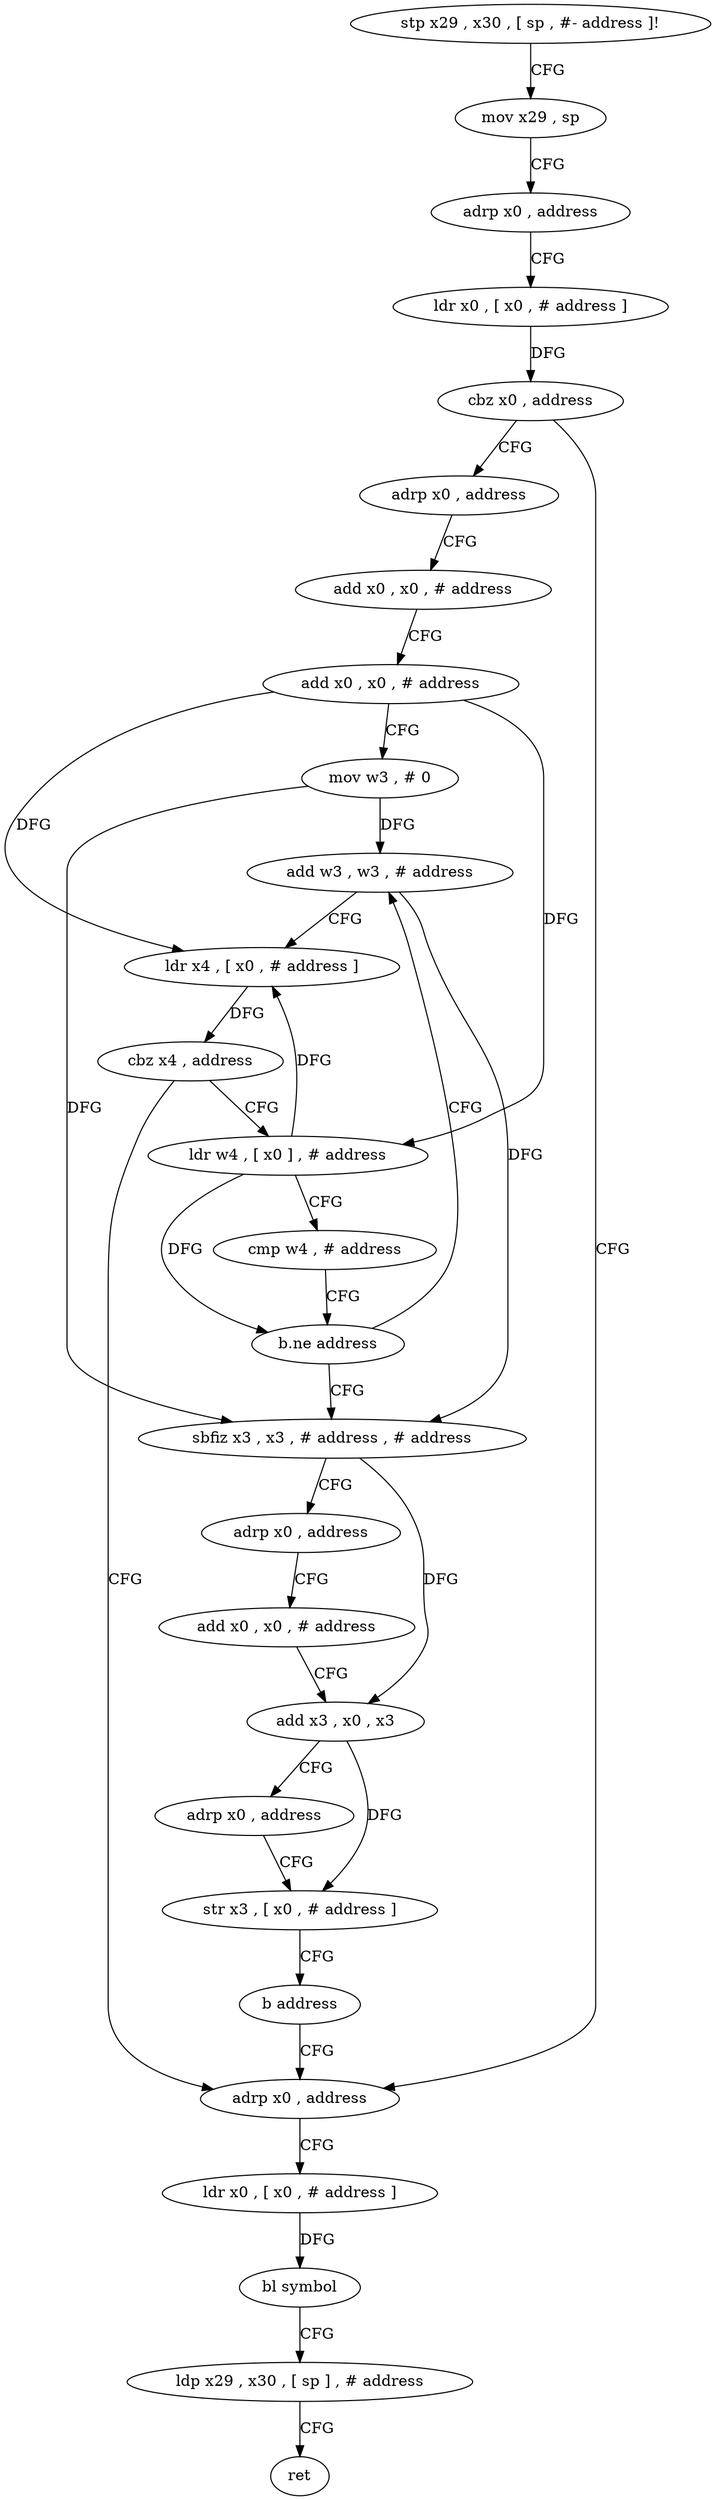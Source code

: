 digraph "func" {
"4244768" [label = "stp x29 , x30 , [ sp , #- address ]!" ]
"4244772" [label = "mov x29 , sp" ]
"4244776" [label = "adrp x0 , address" ]
"4244780" [label = "ldr x0 , [ x0 , # address ]" ]
"4244784" [label = "cbz x0 , address" ]
"4244808" [label = "adrp x0 , address" ]
"4244788" [label = "adrp x0 , address" ]
"4244812" [label = "add x0 , x0 , # address" ]
"4244816" [label = "add x0 , x0 , # address" ]
"4244820" [label = "mov w3 , # 0" ]
"4244824" [label = "add w3 , w3 , # address" ]
"4244792" [label = "ldr x0 , [ x0 , # address ]" ]
"4244796" [label = "bl symbol" ]
"4244800" [label = "ldp x29 , x30 , [ sp ] , # address" ]
"4244804" [label = "ret" ]
"4244836" [label = "ldr w4 , [ x0 ] , # address" ]
"4244840" [label = "cmp w4 , # address" ]
"4244844" [label = "b.ne address" ]
"4244848" [label = "sbfiz x3 , x3 , # address , # address" ]
"4244828" [label = "ldr x4 , [ x0 , # address ]" ]
"4244832" [label = "cbz x4 , address" ]
"4244852" [label = "adrp x0 , address" ]
"4244856" [label = "add x0 , x0 , # address" ]
"4244860" [label = "add x3 , x0 , x3" ]
"4244864" [label = "adrp x0 , address" ]
"4244868" [label = "str x3 , [ x0 , # address ]" ]
"4244872" [label = "b address" ]
"4244768" -> "4244772" [ label = "CFG" ]
"4244772" -> "4244776" [ label = "CFG" ]
"4244776" -> "4244780" [ label = "CFG" ]
"4244780" -> "4244784" [ label = "DFG" ]
"4244784" -> "4244808" [ label = "CFG" ]
"4244784" -> "4244788" [ label = "CFG" ]
"4244808" -> "4244812" [ label = "CFG" ]
"4244788" -> "4244792" [ label = "CFG" ]
"4244812" -> "4244816" [ label = "CFG" ]
"4244816" -> "4244820" [ label = "CFG" ]
"4244816" -> "4244828" [ label = "DFG" ]
"4244816" -> "4244836" [ label = "DFG" ]
"4244820" -> "4244824" [ label = "DFG" ]
"4244820" -> "4244848" [ label = "DFG" ]
"4244824" -> "4244828" [ label = "CFG" ]
"4244824" -> "4244848" [ label = "DFG" ]
"4244792" -> "4244796" [ label = "DFG" ]
"4244796" -> "4244800" [ label = "CFG" ]
"4244800" -> "4244804" [ label = "CFG" ]
"4244836" -> "4244840" [ label = "CFG" ]
"4244836" -> "4244828" [ label = "DFG" ]
"4244836" -> "4244844" [ label = "DFG" ]
"4244840" -> "4244844" [ label = "CFG" ]
"4244844" -> "4244824" [ label = "CFG" ]
"4244844" -> "4244848" [ label = "CFG" ]
"4244848" -> "4244852" [ label = "CFG" ]
"4244848" -> "4244860" [ label = "DFG" ]
"4244828" -> "4244832" [ label = "DFG" ]
"4244832" -> "4244788" [ label = "CFG" ]
"4244832" -> "4244836" [ label = "CFG" ]
"4244852" -> "4244856" [ label = "CFG" ]
"4244856" -> "4244860" [ label = "CFG" ]
"4244860" -> "4244864" [ label = "CFG" ]
"4244860" -> "4244868" [ label = "DFG" ]
"4244864" -> "4244868" [ label = "CFG" ]
"4244868" -> "4244872" [ label = "CFG" ]
"4244872" -> "4244788" [ label = "CFG" ]
}
